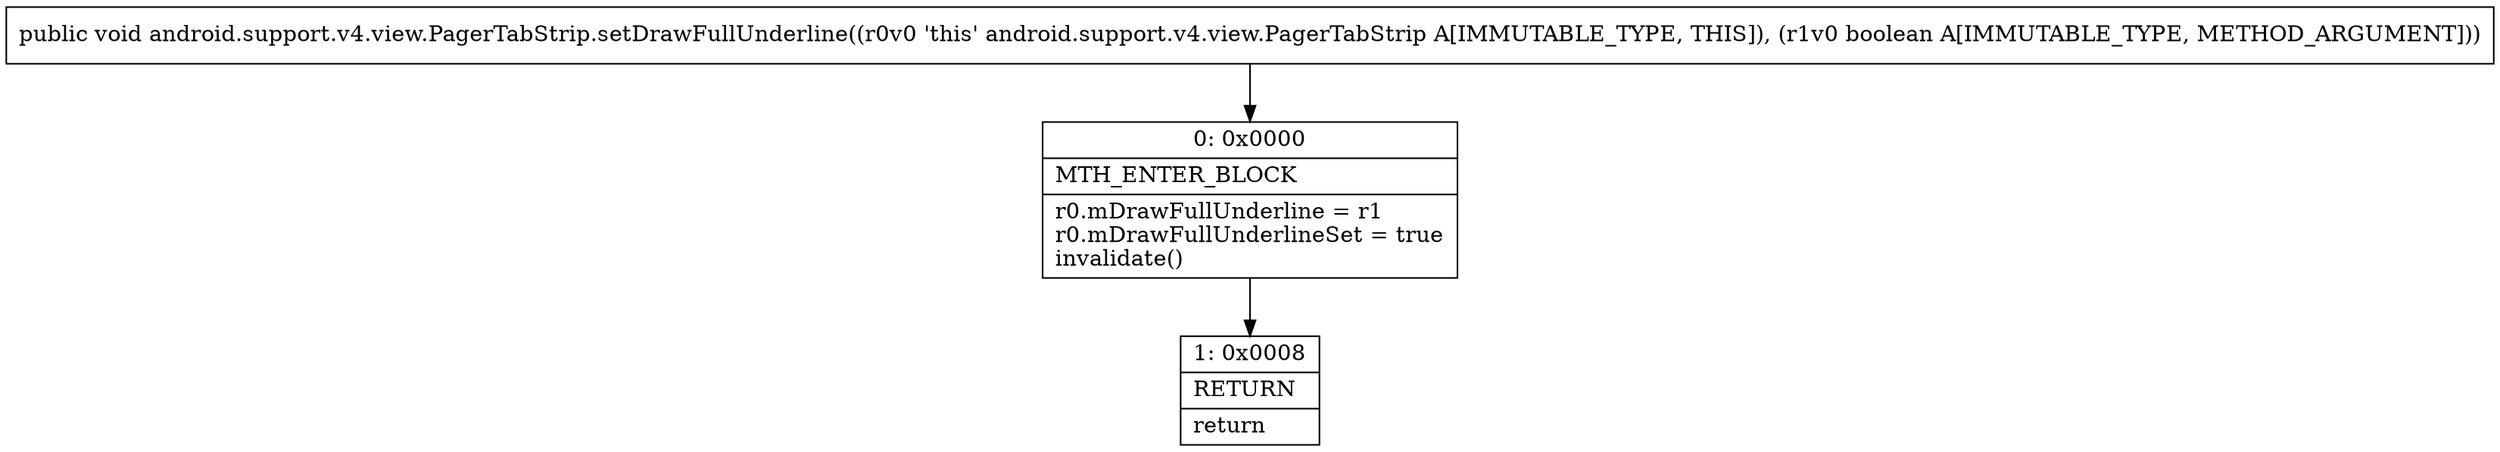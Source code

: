 digraph "CFG forandroid.support.v4.view.PagerTabStrip.setDrawFullUnderline(Z)V" {
Node_0 [shape=record,label="{0\:\ 0x0000|MTH_ENTER_BLOCK\l|r0.mDrawFullUnderline = r1\lr0.mDrawFullUnderlineSet = true\linvalidate()\l}"];
Node_1 [shape=record,label="{1\:\ 0x0008|RETURN\l|return\l}"];
MethodNode[shape=record,label="{public void android.support.v4.view.PagerTabStrip.setDrawFullUnderline((r0v0 'this' android.support.v4.view.PagerTabStrip A[IMMUTABLE_TYPE, THIS]), (r1v0 boolean A[IMMUTABLE_TYPE, METHOD_ARGUMENT])) }"];
MethodNode -> Node_0;
Node_0 -> Node_1;
}


